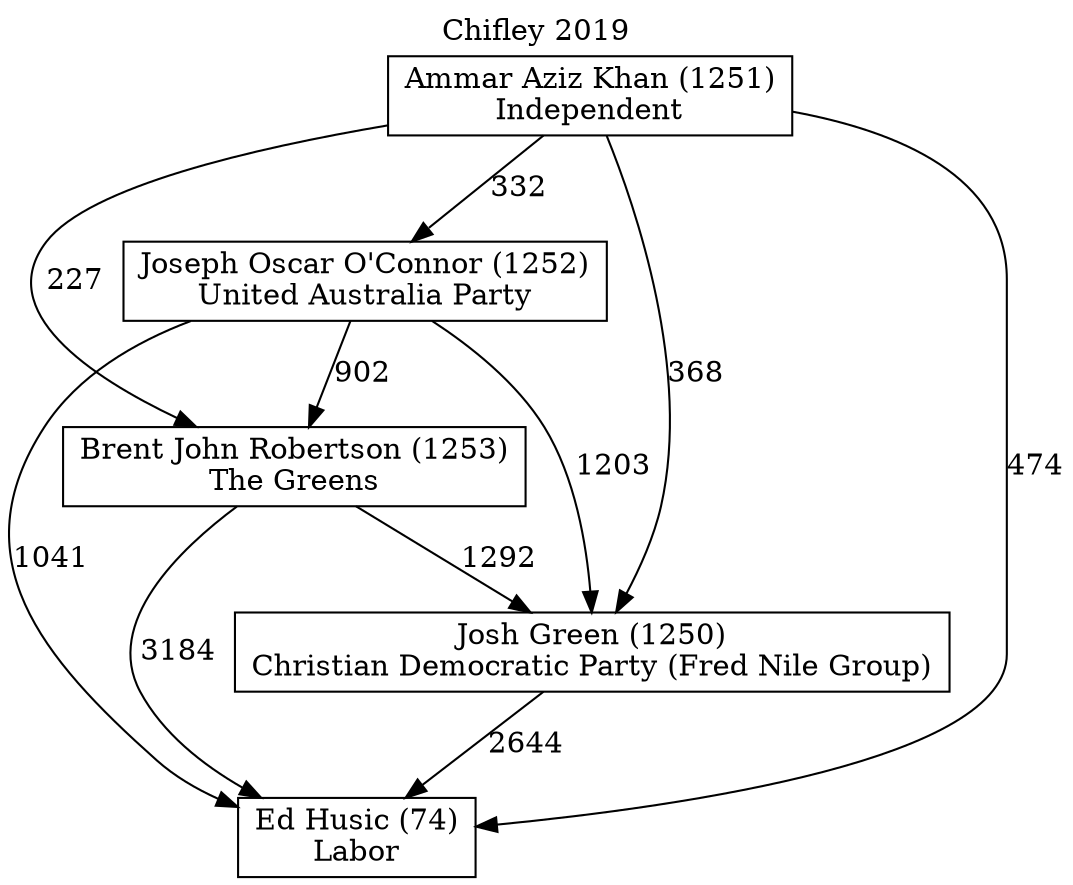 // House preference flow
digraph "Ed Husic (74)_Chifley_2019" {
	graph [label="Chifley 2019" labelloc=t mclimit=10]
	node [shape=box]
	"Ed Husic (74)" [label="Ed Husic (74)
Labor"]
	"Josh Green (1250)" [label="Josh Green (1250)
Christian Democratic Party (Fred Nile Group)"]
	"Brent John Robertson (1253)" [label="Brent John Robertson (1253)
The Greens"]
	"Joseph Oscar O'Connor (1252)" [label="Joseph Oscar O'Connor (1252)
United Australia Party"]
	"Ammar Aziz Khan (1251)" [label="Ammar Aziz Khan (1251)
Independent"]
	"Josh Green (1250)" -> "Ed Husic (74)" [label=2644]
	"Brent John Robertson (1253)" -> "Josh Green (1250)" [label=1292]
	"Joseph Oscar O'Connor (1252)" -> "Brent John Robertson (1253)" [label=902]
	"Ammar Aziz Khan (1251)" -> "Joseph Oscar O'Connor (1252)" [label=332]
	"Brent John Robertson (1253)" -> "Ed Husic (74)" [label=3184]
	"Joseph Oscar O'Connor (1252)" -> "Ed Husic (74)" [label=1041]
	"Ammar Aziz Khan (1251)" -> "Ed Husic (74)" [label=474]
	"Ammar Aziz Khan (1251)" -> "Brent John Robertson (1253)" [label=227]
	"Joseph Oscar O'Connor (1252)" -> "Josh Green (1250)" [label=1203]
	"Ammar Aziz Khan (1251)" -> "Josh Green (1250)" [label=368]
}
